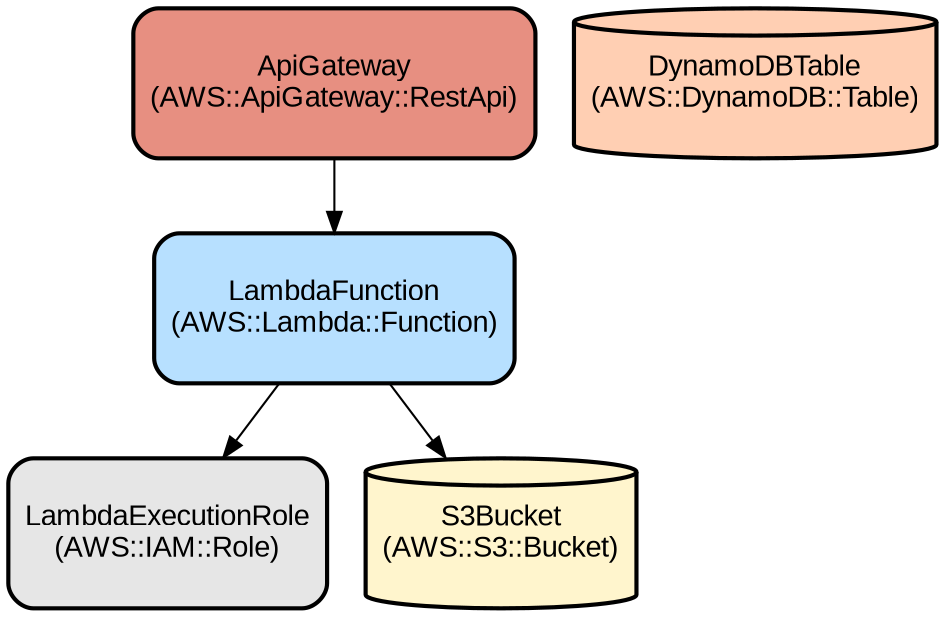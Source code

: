 digraph INFRA {
  node [ color = "black", fillcolor = "#E6E6E6", height =1, style = "filled,bold,rounded", fontname = "Arial" ];
  "LambdaFunction" [ label = "LambdaFunction
(AWS::Lambda::Function)", shape =rectangle, fillcolor = "#B7E0FF" ];
  "LambdaExecutionRole" [ label = "LambdaExecutionRole
(AWS::IAM::Role)", shape =rectangle ];
  "S3Bucket" [ label = "S3Bucket
(AWS::S3::Bucket)", shape =cylinder, fillcolor = "#FFF5CD" ];
  "ApiGateway" [ label = "ApiGateway
(AWS::ApiGateway::RestApi)", shape =rectangle, fillcolor = "#E78F81" ];
  "DynamoDBTable" [ label = "DynamoDBTable
(AWS::DynamoDB::Table)", shape =cylinder, fillcolor = "#FFCFB3" ];
  "LambdaFunction" -> "LambdaExecutionRole";
  "LambdaFunction" -> "S3Bucket";
  "ApiGateway" -> "LambdaFunction";
}
